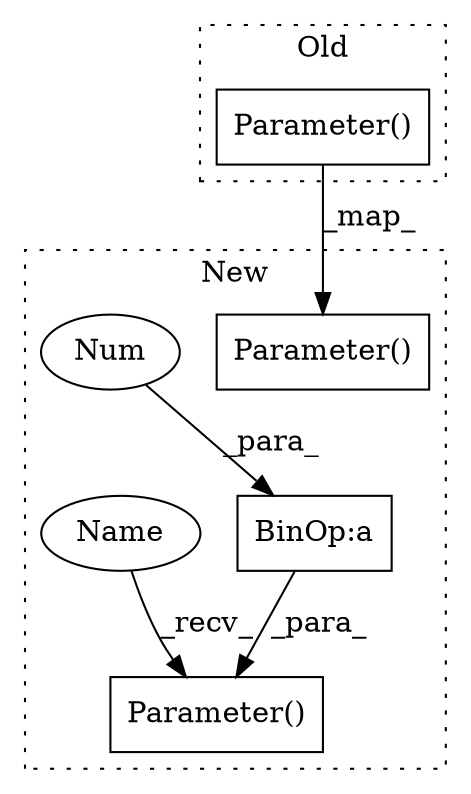 digraph G {
subgraph cluster0 {
1 [label="Parameter()" a="75" s="6042,6091" l="13,1" shape="box"];
label = "Old";
style="dotted";
}
subgraph cluster1 {
2 [label="Parameter()" a="75" s="6220,6268" l="13,1" shape="box"];
3 [label="Parameter()" a="75" s="6300,6353" l="13,1" shape="box"];
4 [label="BinOp:a" a="82" s="6338" l="3" shape="box"];
5 [label="Num" a="76" s="6341" l="1" shape="ellipse"];
6 [label="Name" a="87" s="6300" l="2" shape="ellipse"];
label = "New";
style="dotted";
}
1 -> 2 [label="_map_"];
4 -> 3 [label="_para_"];
5 -> 4 [label="_para_"];
6 -> 3 [label="_recv_"];
}